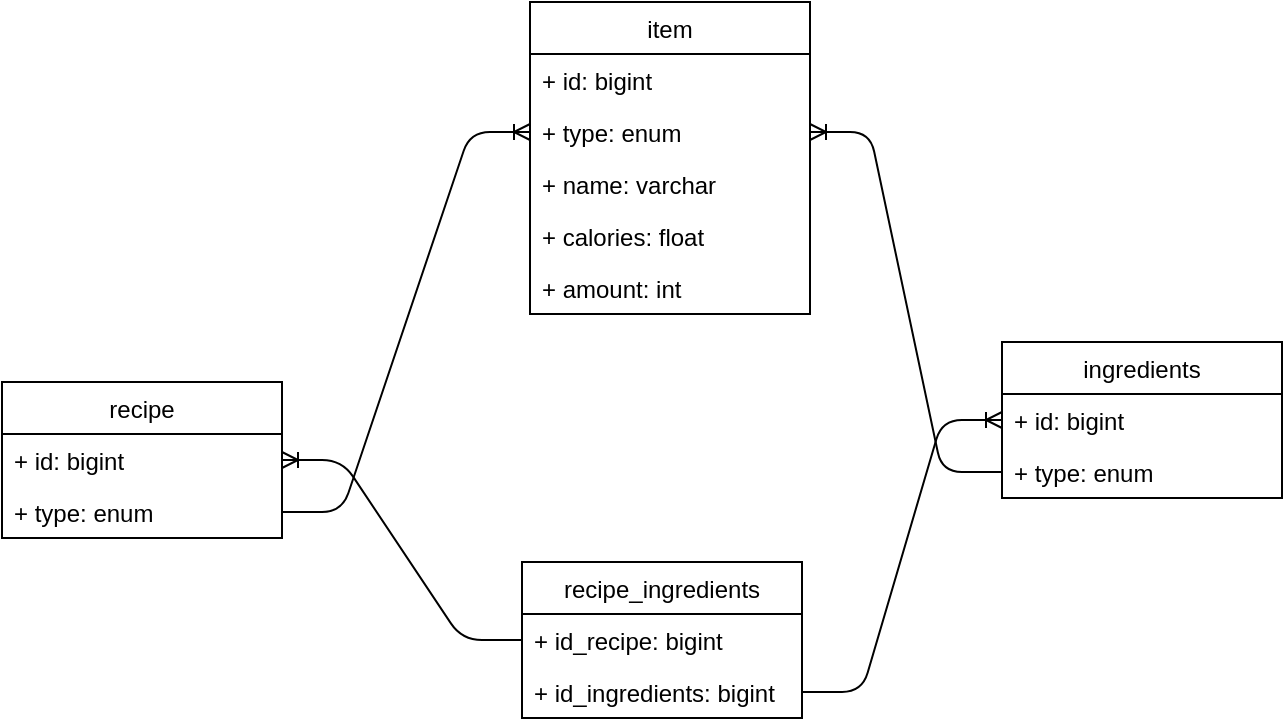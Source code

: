<mxfile version="14.8.2" type="github">
  <diagram id="3Id29FnmtK9yHKQGpf35" name="Page-1">
    <mxGraphModel dx="905" dy="758" grid="1" gridSize="10" guides="1" tooltips="1" connect="1" arrows="1" fold="1" page="1" pageScale="1" pageWidth="827" pageHeight="1169" math="0" shadow="0">
      <root>
        <mxCell id="0" />
        <mxCell id="1" parent="0" />
        <mxCell id="1V_xxpfhJ0ZoRhkQnonP-38" value="" style="edgeStyle=entityRelationEdgeStyle;fontSize=12;html=1;endArrow=ERoneToMany;" edge="1" parent="1" source="1V_xxpfhJ0ZoRhkQnonP-45" target="1V_xxpfhJ0ZoRhkQnonP-58">
          <mxGeometry width="100" height="100" relative="1" as="geometry">
            <mxPoint x="570" y="158" as="sourcePoint" />
            <mxPoint x="560" y="138" as="targetPoint" />
          </mxGeometry>
        </mxCell>
        <mxCell id="1V_xxpfhJ0ZoRhkQnonP-43" value="recipe" style="swimlane;fontStyle=0;childLayout=stackLayout;horizontal=1;startSize=26;fillColor=none;horizontalStack=0;resizeParent=1;resizeParentMax=0;resizeLast=0;collapsible=1;marginBottom=0;" vertex="1" parent="1">
          <mxGeometry x="80" y="260" width="140" height="78" as="geometry" />
        </mxCell>
        <mxCell id="1V_xxpfhJ0ZoRhkQnonP-44" value="+ id: bigint" style="text;strokeColor=none;fillColor=none;align=left;verticalAlign=top;spacingLeft=4;spacingRight=4;overflow=hidden;rotatable=0;points=[[0,0.5],[1,0.5]];portConstraint=eastwest;" vertex="1" parent="1V_xxpfhJ0ZoRhkQnonP-43">
          <mxGeometry y="26" width="140" height="26" as="geometry" />
        </mxCell>
        <mxCell id="1V_xxpfhJ0ZoRhkQnonP-45" value="+ type: enum" style="text;strokeColor=none;fillColor=none;align=left;verticalAlign=top;spacingLeft=4;spacingRight=4;overflow=hidden;rotatable=0;points=[[0,0.5],[1,0.5]];portConstraint=eastwest;" vertex="1" parent="1V_xxpfhJ0ZoRhkQnonP-43">
          <mxGeometry y="52" width="140" height="26" as="geometry" />
        </mxCell>
        <mxCell id="1V_xxpfhJ0ZoRhkQnonP-47" value="ingredients" style="swimlane;fontStyle=0;childLayout=stackLayout;horizontal=1;startSize=26;fillColor=none;horizontalStack=0;resizeParent=1;resizeParentMax=0;resizeLast=0;collapsible=1;marginBottom=0;" vertex="1" parent="1">
          <mxGeometry x="580" y="240" width="140" height="78" as="geometry" />
        </mxCell>
        <mxCell id="1V_xxpfhJ0ZoRhkQnonP-48" value="+ id: bigint" style="text;strokeColor=none;fillColor=none;align=left;verticalAlign=top;spacingLeft=4;spacingRight=4;overflow=hidden;rotatable=0;points=[[0,0.5],[1,0.5]];portConstraint=eastwest;" vertex="1" parent="1V_xxpfhJ0ZoRhkQnonP-47">
          <mxGeometry y="26" width="140" height="26" as="geometry" />
        </mxCell>
        <mxCell id="1V_xxpfhJ0ZoRhkQnonP-49" value="+ type: enum" style="text;strokeColor=none;fillColor=none;align=left;verticalAlign=top;spacingLeft=4;spacingRight=4;overflow=hidden;rotatable=0;points=[[0,0.5],[1,0.5]];portConstraint=eastwest;" vertex="1" parent="1V_xxpfhJ0ZoRhkQnonP-47">
          <mxGeometry y="52" width="140" height="26" as="geometry" />
        </mxCell>
        <mxCell id="1V_xxpfhJ0ZoRhkQnonP-50" value="recipe_ingredients" style="swimlane;fontStyle=0;childLayout=stackLayout;horizontal=1;startSize=26;fillColor=none;horizontalStack=0;resizeParent=1;resizeParentMax=0;resizeLast=0;collapsible=1;marginBottom=0;" vertex="1" parent="1">
          <mxGeometry x="340" y="350" width="140" height="78" as="geometry" />
        </mxCell>
        <mxCell id="1V_xxpfhJ0ZoRhkQnonP-51" value="+ id_recipe: bigint" style="text;strokeColor=none;fillColor=none;align=left;verticalAlign=top;spacingLeft=4;spacingRight=4;overflow=hidden;rotatable=0;points=[[0,0.5],[1,0.5]];portConstraint=eastwest;" vertex="1" parent="1V_xxpfhJ0ZoRhkQnonP-50">
          <mxGeometry y="26" width="140" height="26" as="geometry" />
        </mxCell>
        <mxCell id="1V_xxpfhJ0ZoRhkQnonP-52" value="+ id_ingredients: bigint" style="text;strokeColor=none;fillColor=none;align=left;verticalAlign=top;spacingLeft=4;spacingRight=4;overflow=hidden;rotatable=0;points=[[0,0.5],[1,0.5]];portConstraint=eastwest;" vertex="1" parent="1V_xxpfhJ0ZoRhkQnonP-50">
          <mxGeometry y="52" width="140" height="26" as="geometry" />
        </mxCell>
        <mxCell id="1V_xxpfhJ0ZoRhkQnonP-54" value="" style="edgeStyle=entityRelationEdgeStyle;fontSize=12;html=1;endArrow=ERoneToMany;" edge="1" parent="1" source="1V_xxpfhJ0ZoRhkQnonP-52" target="1V_xxpfhJ0ZoRhkQnonP-48">
          <mxGeometry width="100" height="100" relative="1" as="geometry">
            <mxPoint x="450" y="467" as="sourcePoint" />
            <mxPoint x="540" y="431" as="targetPoint" />
          </mxGeometry>
        </mxCell>
        <mxCell id="1V_xxpfhJ0ZoRhkQnonP-55" value="" style="edgeStyle=entityRelationEdgeStyle;fontSize=12;html=1;endArrow=ERoneToMany;" edge="1" parent="1" source="1V_xxpfhJ0ZoRhkQnonP-51" target="1V_xxpfhJ0ZoRhkQnonP-44">
          <mxGeometry width="100" height="100" relative="1" as="geometry">
            <mxPoint x="310" y="290" as="sourcePoint" />
            <mxPoint x="230" y="270" as="targetPoint" />
          </mxGeometry>
        </mxCell>
        <mxCell id="1V_xxpfhJ0ZoRhkQnonP-56" value="item" style="swimlane;fontStyle=0;childLayout=stackLayout;horizontal=1;startSize=26;fillColor=none;horizontalStack=0;resizeParent=1;resizeParentMax=0;resizeLast=0;collapsible=1;marginBottom=0;" vertex="1" parent="1">
          <mxGeometry x="344" y="70" width="140" height="156" as="geometry" />
        </mxCell>
        <mxCell id="1V_xxpfhJ0ZoRhkQnonP-57" value="+ id: bigint" style="text;strokeColor=none;fillColor=none;align=left;verticalAlign=top;spacingLeft=4;spacingRight=4;overflow=hidden;rotatable=0;points=[[0,0.5],[1,0.5]];portConstraint=eastwest;" vertex="1" parent="1V_xxpfhJ0ZoRhkQnonP-56">
          <mxGeometry y="26" width="140" height="26" as="geometry" />
        </mxCell>
        <mxCell id="1V_xxpfhJ0ZoRhkQnonP-58" value="+ type: enum" style="text;strokeColor=none;fillColor=none;align=left;verticalAlign=top;spacingLeft=4;spacingRight=4;overflow=hidden;rotatable=0;points=[[0,0.5],[1,0.5]];portConstraint=eastwest;" vertex="1" parent="1V_xxpfhJ0ZoRhkQnonP-56">
          <mxGeometry y="52" width="140" height="26" as="geometry" />
        </mxCell>
        <mxCell id="1V_xxpfhJ0ZoRhkQnonP-60" value="+ name: varchar" style="text;strokeColor=none;fillColor=none;align=left;verticalAlign=top;spacingLeft=4;spacingRight=4;overflow=hidden;rotatable=0;points=[[0,0.5],[1,0.5]];portConstraint=eastwest;" vertex="1" parent="1V_xxpfhJ0ZoRhkQnonP-56">
          <mxGeometry y="78" width="140" height="26" as="geometry" />
        </mxCell>
        <mxCell id="1V_xxpfhJ0ZoRhkQnonP-59" value="+ calories: float" style="text;strokeColor=none;fillColor=none;align=left;verticalAlign=top;spacingLeft=4;spacingRight=4;overflow=hidden;rotatable=0;points=[[0,0.5],[1,0.5]];portConstraint=eastwest;" vertex="1" parent="1V_xxpfhJ0ZoRhkQnonP-56">
          <mxGeometry y="104" width="140" height="26" as="geometry" />
        </mxCell>
        <mxCell id="1V_xxpfhJ0ZoRhkQnonP-61" value="+ amount: int" style="text;strokeColor=none;fillColor=none;align=left;verticalAlign=top;spacingLeft=4;spacingRight=4;overflow=hidden;rotatable=0;points=[[0,0.5],[1,0.5]];portConstraint=eastwest;" vertex="1" parent="1V_xxpfhJ0ZoRhkQnonP-56">
          <mxGeometry y="130" width="140" height="26" as="geometry" />
        </mxCell>
        <mxCell id="1V_xxpfhJ0ZoRhkQnonP-62" value="" style="edgeStyle=entityRelationEdgeStyle;fontSize=12;html=1;endArrow=ERoneToMany;" edge="1" parent="1" source="1V_xxpfhJ0ZoRhkQnonP-49" target="1V_xxpfhJ0ZoRhkQnonP-58">
          <mxGeometry width="100" height="100" relative="1" as="geometry">
            <mxPoint x="510" y="440" as="sourcePoint" />
            <mxPoint x="654" y="170" as="targetPoint" />
          </mxGeometry>
        </mxCell>
      </root>
    </mxGraphModel>
  </diagram>
</mxfile>
